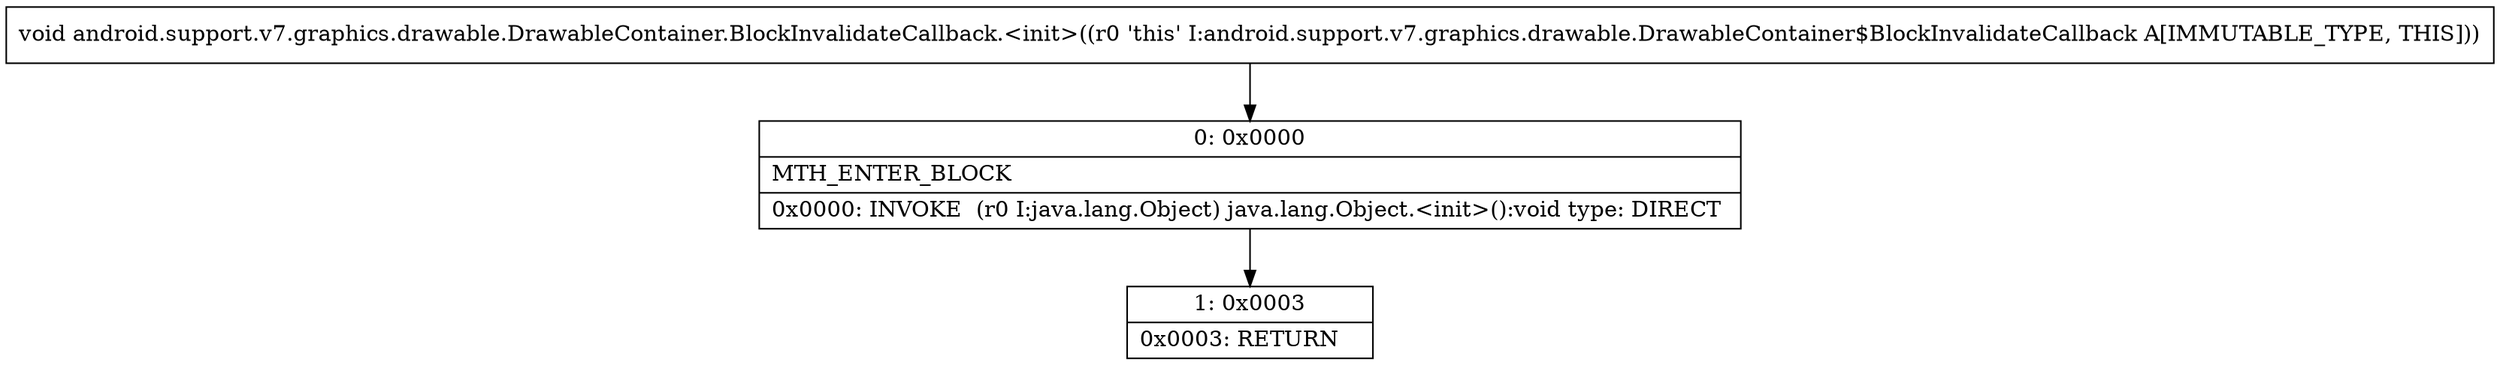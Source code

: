 digraph "CFG forandroid.support.v7.graphics.drawable.DrawableContainer.BlockInvalidateCallback.\<init\>()V" {
Node_0 [shape=record,label="{0\:\ 0x0000|MTH_ENTER_BLOCK\l|0x0000: INVOKE  (r0 I:java.lang.Object) java.lang.Object.\<init\>():void type: DIRECT \l}"];
Node_1 [shape=record,label="{1\:\ 0x0003|0x0003: RETURN   \l}"];
MethodNode[shape=record,label="{void android.support.v7.graphics.drawable.DrawableContainer.BlockInvalidateCallback.\<init\>((r0 'this' I:android.support.v7.graphics.drawable.DrawableContainer$BlockInvalidateCallback A[IMMUTABLE_TYPE, THIS])) }"];
MethodNode -> Node_0;
Node_0 -> Node_1;
}

